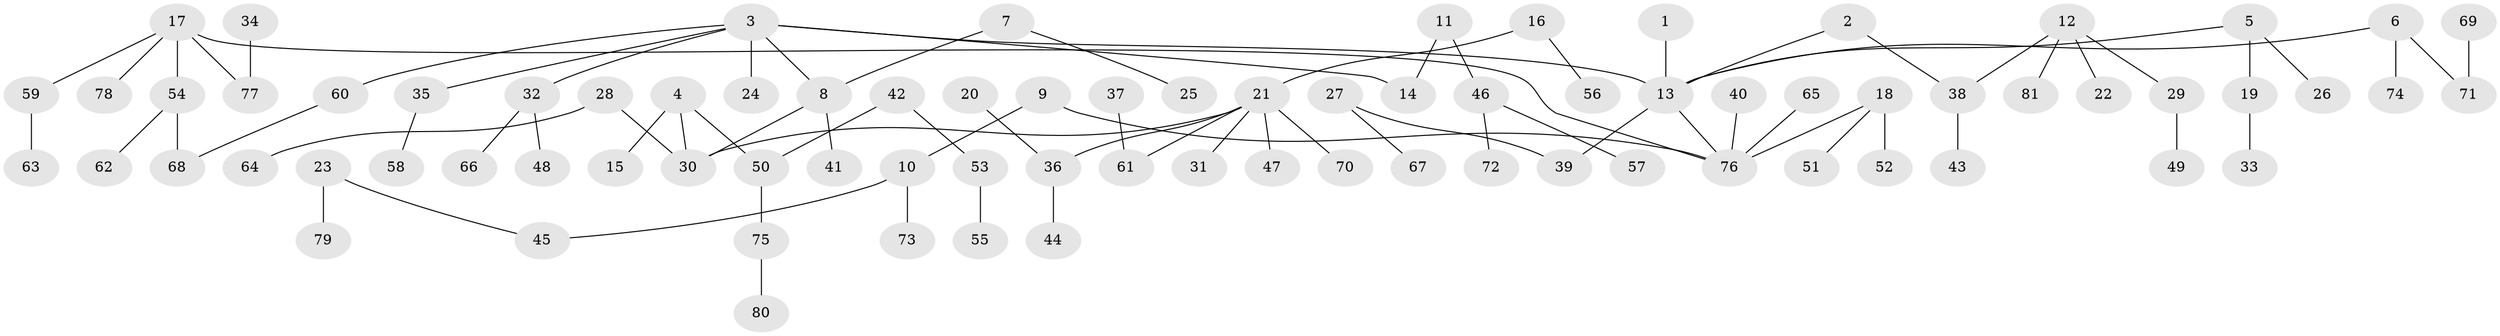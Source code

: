 // original degree distribution, {1: 0.46616541353383456, 8: 0.015037593984962405, 7: 0.015037593984962405, 2: 0.2932330827067669, 4: 0.045112781954887216, 3: 0.14285714285714285, 5: 0.022556390977443608}
// Generated by graph-tools (version 1.1) at 2025/35/03/04/25 23:35:58]
// undirected, 81 vertices, 81 edges
graph export_dot {
  node [color=gray90,style=filled];
  1;
  2;
  3;
  4;
  5;
  6;
  7;
  8;
  9;
  10;
  11;
  12;
  13;
  14;
  15;
  16;
  17;
  18;
  19;
  20;
  21;
  22;
  23;
  24;
  25;
  26;
  27;
  28;
  29;
  30;
  31;
  32;
  33;
  34;
  35;
  36;
  37;
  38;
  39;
  40;
  41;
  42;
  43;
  44;
  45;
  46;
  47;
  48;
  49;
  50;
  51;
  52;
  53;
  54;
  55;
  56;
  57;
  58;
  59;
  60;
  61;
  62;
  63;
  64;
  65;
  66;
  67;
  68;
  69;
  70;
  71;
  72;
  73;
  74;
  75;
  76;
  77;
  78;
  79;
  80;
  81;
  1 -- 13 [weight=1.0];
  2 -- 13 [weight=1.0];
  2 -- 38 [weight=1.0];
  3 -- 8 [weight=1.0];
  3 -- 13 [weight=1.0];
  3 -- 14 [weight=1.0];
  3 -- 24 [weight=1.0];
  3 -- 32 [weight=1.0];
  3 -- 35 [weight=1.0];
  3 -- 60 [weight=1.0];
  4 -- 15 [weight=1.0];
  4 -- 30 [weight=1.0];
  4 -- 50 [weight=1.0];
  5 -- 13 [weight=1.0];
  5 -- 19 [weight=1.0];
  5 -- 26 [weight=1.0];
  6 -- 13 [weight=1.0];
  6 -- 71 [weight=1.0];
  6 -- 74 [weight=1.0];
  7 -- 8 [weight=1.0];
  7 -- 25 [weight=1.0];
  8 -- 30 [weight=1.0];
  8 -- 41 [weight=1.0];
  9 -- 10 [weight=1.0];
  9 -- 76 [weight=1.0];
  10 -- 45 [weight=1.0];
  10 -- 73 [weight=1.0];
  11 -- 14 [weight=1.0];
  11 -- 46 [weight=1.0];
  12 -- 22 [weight=1.0];
  12 -- 29 [weight=1.0];
  12 -- 38 [weight=1.0];
  12 -- 81 [weight=1.0];
  13 -- 39 [weight=1.0];
  13 -- 76 [weight=1.0];
  16 -- 21 [weight=1.0];
  16 -- 56 [weight=1.0];
  17 -- 54 [weight=1.0];
  17 -- 59 [weight=1.0];
  17 -- 76 [weight=1.0];
  17 -- 77 [weight=1.0];
  17 -- 78 [weight=1.0];
  18 -- 51 [weight=1.0];
  18 -- 52 [weight=1.0];
  18 -- 76 [weight=1.0];
  19 -- 33 [weight=1.0];
  20 -- 36 [weight=1.0];
  21 -- 30 [weight=1.0];
  21 -- 31 [weight=1.0];
  21 -- 36 [weight=1.0];
  21 -- 47 [weight=1.0];
  21 -- 61 [weight=1.0];
  21 -- 70 [weight=1.0];
  23 -- 45 [weight=1.0];
  23 -- 79 [weight=1.0];
  27 -- 39 [weight=1.0];
  27 -- 67 [weight=1.0];
  28 -- 30 [weight=1.0];
  28 -- 64 [weight=1.0];
  29 -- 49 [weight=1.0];
  32 -- 48 [weight=1.0];
  32 -- 66 [weight=1.0];
  34 -- 77 [weight=1.0];
  35 -- 58 [weight=1.0];
  36 -- 44 [weight=1.0];
  37 -- 61 [weight=1.0];
  38 -- 43 [weight=1.0];
  40 -- 76 [weight=1.0];
  42 -- 50 [weight=1.0];
  42 -- 53 [weight=1.0];
  46 -- 57 [weight=1.0];
  46 -- 72 [weight=1.0];
  50 -- 75 [weight=1.0];
  53 -- 55 [weight=1.0];
  54 -- 62 [weight=1.0];
  54 -- 68 [weight=1.0];
  59 -- 63 [weight=1.0];
  60 -- 68 [weight=1.0];
  65 -- 76 [weight=1.0];
  69 -- 71 [weight=1.0];
  75 -- 80 [weight=1.0];
}

